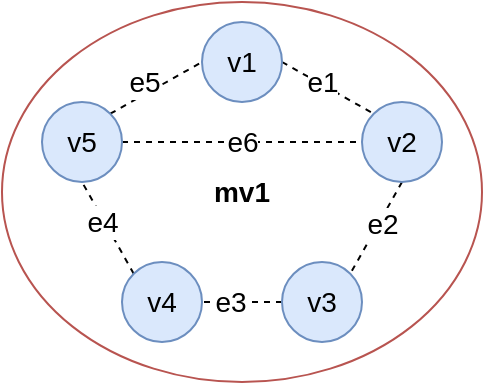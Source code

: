 <mxfile version="20.0.0" type="github">
  <diagram id="Y1iHY-HP_prIgiycZKGw" name="Page-1">
    <mxGraphModel dx="782" dy="436" grid="1" gridSize="10" guides="1" tooltips="1" connect="1" arrows="1" fold="1" page="1" pageScale="1" pageWidth="1169" pageHeight="1654" math="0" shadow="0">
      <root>
        <mxCell id="0" />
        <mxCell id="1" parent="0" />
        <mxCell id="8r9RnZvPV6uYn_3TmInb-1" value="mv1" style="ellipse;whiteSpace=wrap;html=1;fillColor=none;strokeColor=#b85450;fontSize=14;fontStyle=1" vertex="1" parent="1">
          <mxGeometry x="140" y="190" width="240" height="190" as="geometry" />
        </mxCell>
        <mxCell id="8r9RnZvPV6uYn_3TmInb-15" style="edgeStyle=none;rounded=0;orthogonalLoop=1;jettySize=auto;html=1;exitX=1;exitY=0;exitDx=0;exitDy=0;entryX=0;entryY=0.5;entryDx=0;entryDy=0;dashed=1;fontSize=14;endArrow=none;endFill=0;" edge="1" parent="1" source="8r9RnZvPV6uYn_3TmInb-2" target="8r9RnZvPV6uYn_3TmInb-9">
          <mxGeometry relative="1" as="geometry" />
        </mxCell>
        <mxCell id="8r9RnZvPV6uYn_3TmInb-16" value="e5" style="edgeLabel;html=1;align=center;verticalAlign=middle;resizable=0;points=[];fontSize=14;" vertex="1" connectable="0" parent="8r9RnZvPV6uYn_3TmInb-15">
          <mxGeometry x="-0.451" relative="1" as="geometry">
            <mxPoint x="4" y="-9" as="offset" />
          </mxGeometry>
        </mxCell>
        <mxCell id="8r9RnZvPV6uYn_3TmInb-20" style="edgeStyle=none;rounded=0;orthogonalLoop=1;jettySize=auto;html=1;exitX=1;exitY=0.5;exitDx=0;exitDy=0;entryX=0;entryY=0.5;entryDx=0;entryDy=0;dashed=1;fontSize=14;endArrow=none;endFill=0;" edge="1" parent="1" source="8r9RnZvPV6uYn_3TmInb-2" target="8r9RnZvPV6uYn_3TmInb-8">
          <mxGeometry relative="1" as="geometry" />
        </mxCell>
        <mxCell id="8r9RnZvPV6uYn_3TmInb-21" value="e6" style="edgeLabel;html=1;align=center;verticalAlign=middle;resizable=0;points=[];fontSize=14;" vertex="1" connectable="0" parent="8r9RnZvPV6uYn_3TmInb-20">
          <mxGeometry x="0.344" y="1" relative="1" as="geometry">
            <mxPoint x="-21" y="1" as="offset" />
          </mxGeometry>
        </mxCell>
        <mxCell id="8r9RnZvPV6uYn_3TmInb-2" value="v5" style="ellipse;whiteSpace=wrap;html=1;aspect=fixed;fillColor=#dae8fc;strokeColor=#6c8ebf;fontSize=14;" vertex="1" parent="1">
          <mxGeometry x="160" y="240" width="40" height="40" as="geometry" />
        </mxCell>
        <mxCell id="8r9RnZvPV6uYn_3TmInb-14" style="edgeStyle=none;rounded=0;orthogonalLoop=1;jettySize=auto;html=1;exitX=0;exitY=0;exitDx=0;exitDy=0;entryX=0.5;entryY=1;entryDx=0;entryDy=0;dashed=1;fontSize=14;endArrow=none;endFill=0;" edge="1" parent="1" source="8r9RnZvPV6uYn_3TmInb-6" target="8r9RnZvPV6uYn_3TmInb-2">
          <mxGeometry relative="1" as="geometry" />
        </mxCell>
        <mxCell id="8r9RnZvPV6uYn_3TmInb-19" value="e4" style="edgeLabel;html=1;align=center;verticalAlign=middle;resizable=0;points=[];fontSize=14;" vertex="1" connectable="0" parent="8r9RnZvPV6uYn_3TmInb-14">
          <mxGeometry x="-0.378" relative="1" as="geometry">
            <mxPoint x="-8" y="-12" as="offset" />
          </mxGeometry>
        </mxCell>
        <mxCell id="8r9RnZvPV6uYn_3TmInb-6" value="v4" style="ellipse;whiteSpace=wrap;html=1;aspect=fixed;fillColor=#dae8fc;strokeColor=#6c8ebf;fontSize=14;" vertex="1" parent="1">
          <mxGeometry x="200" y="320" width="40" height="40" as="geometry" />
        </mxCell>
        <mxCell id="8r9RnZvPV6uYn_3TmInb-13" style="edgeStyle=none;rounded=0;orthogonalLoop=1;jettySize=auto;html=1;exitX=0;exitY=0.5;exitDx=0;exitDy=0;entryX=1;entryY=0.5;entryDx=0;entryDy=0;dashed=1;fontSize=14;endArrow=none;endFill=0;" edge="1" parent="1" source="8r9RnZvPV6uYn_3TmInb-7" target="8r9RnZvPV6uYn_3TmInb-6">
          <mxGeometry relative="1" as="geometry" />
        </mxCell>
        <mxCell id="8r9RnZvPV6uYn_3TmInb-18" value="e3" style="edgeLabel;html=1;align=center;verticalAlign=middle;resizable=0;points=[];fontSize=14;" vertex="1" connectable="0" parent="8r9RnZvPV6uYn_3TmInb-13">
          <mxGeometry x="-0.556" y="1" relative="1" as="geometry">
            <mxPoint x="-17" y="-1" as="offset" />
          </mxGeometry>
        </mxCell>
        <mxCell id="8r9RnZvPV6uYn_3TmInb-7" value="v3" style="ellipse;whiteSpace=wrap;html=1;aspect=fixed;fillColor=#dae8fc;strokeColor=#6c8ebf;fontSize=14;" vertex="1" parent="1">
          <mxGeometry x="280" y="320" width="40" height="40" as="geometry" />
        </mxCell>
        <mxCell id="8r9RnZvPV6uYn_3TmInb-12" style="edgeStyle=none;rounded=0;orthogonalLoop=1;jettySize=auto;html=1;exitX=0.5;exitY=1;exitDx=0;exitDy=0;entryX=1;entryY=0;entryDx=0;entryDy=0;dashed=1;fontSize=14;endArrow=none;endFill=0;" edge="1" parent="1" source="8r9RnZvPV6uYn_3TmInb-8" target="8r9RnZvPV6uYn_3TmInb-7">
          <mxGeometry relative="1" as="geometry" />
        </mxCell>
        <mxCell id="8r9RnZvPV6uYn_3TmInb-17" value="e2" style="edgeLabel;html=1;align=center;verticalAlign=middle;resizable=0;points=[];fontSize=14;" vertex="1" connectable="0" parent="8r9RnZvPV6uYn_3TmInb-12">
          <mxGeometry x="-0.529" relative="1" as="geometry">
            <mxPoint x="-4" y="10" as="offset" />
          </mxGeometry>
        </mxCell>
        <mxCell id="8r9RnZvPV6uYn_3TmInb-8" value="v2" style="ellipse;whiteSpace=wrap;html=1;aspect=fixed;fillColor=#dae8fc;strokeColor=#6c8ebf;fontSize=14;" vertex="1" parent="1">
          <mxGeometry x="320" y="240" width="40" height="40" as="geometry" />
        </mxCell>
        <mxCell id="8r9RnZvPV6uYn_3TmInb-10" style="rounded=0;orthogonalLoop=1;jettySize=auto;html=1;exitX=1;exitY=0.5;exitDx=0;exitDy=0;entryX=0;entryY=0;entryDx=0;entryDy=0;dashed=1;endArrow=none;endFill=0;fontSize=14;" edge="1" parent="1" source="8r9RnZvPV6uYn_3TmInb-9" target="8r9RnZvPV6uYn_3TmInb-8">
          <mxGeometry relative="1" as="geometry" />
        </mxCell>
        <mxCell id="8r9RnZvPV6uYn_3TmInb-11" value="e1" style="edgeLabel;html=1;align=center;verticalAlign=middle;resizable=0;points=[];fontSize=14;" vertex="1" connectable="0" parent="8r9RnZvPV6uYn_3TmInb-10">
          <mxGeometry x="0.429" relative="1" as="geometry">
            <mxPoint x="-13" y="-9" as="offset" />
          </mxGeometry>
        </mxCell>
        <mxCell id="8r9RnZvPV6uYn_3TmInb-9" value="v1" style="ellipse;whiteSpace=wrap;html=1;aspect=fixed;fillColor=#dae8fc;strokeColor=#6c8ebf;fontSize=14;" vertex="1" parent="1">
          <mxGeometry x="240" y="200" width="40" height="40" as="geometry" />
        </mxCell>
      </root>
    </mxGraphModel>
  </diagram>
</mxfile>
